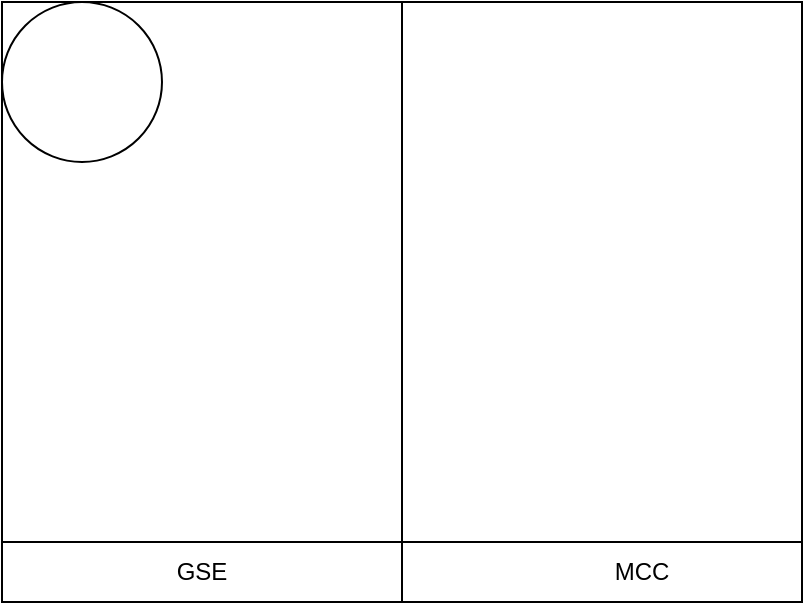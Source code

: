 <mxfile>
    <diagram id="hAEStZOGTpkluUHSlXIf" name="Page-1">
        <mxGraphModel dx="467" dy="461" grid="1" gridSize="10" guides="1" tooltips="1" connect="1" arrows="1" fold="1" page="1" pageScale="1" pageWidth="827" pageHeight="1169" math="0" shadow="0">
            <root>
                <mxCell id="0"/>
                <mxCell id="1" parent="0"/>
                <mxCell id="2" value="" style="rounded=0;whiteSpace=wrap;html=1;" vertex="1" parent="1">
                    <mxGeometry x="40" y="90" width="200" height="300" as="geometry"/>
                </mxCell>
                <mxCell id="3" value="" style="rounded=0;whiteSpace=wrap;html=1;" vertex="1" parent="1">
                    <mxGeometry x="240" y="90" width="200" height="300" as="geometry"/>
                </mxCell>
                <mxCell id="4" value="MCC" style="text;html=1;strokeColor=none;fillColor=none;align=center;verticalAlign=middle;whiteSpace=wrap;rounded=0;" vertex="1" parent="1">
                    <mxGeometry x="330" y="360" width="60" height="30" as="geometry"/>
                </mxCell>
                <mxCell id="5" value="GSE" style="text;html=1;strokeColor=none;fillColor=none;align=center;verticalAlign=middle;whiteSpace=wrap;rounded=0;" vertex="1" parent="1">
                    <mxGeometry x="110" y="360" width="60" height="30" as="geometry"/>
                </mxCell>
                <mxCell id="7" value="" style="endArrow=none;html=1;" edge="1" parent="1">
                    <mxGeometry width="50" height="50" relative="1" as="geometry">
                        <mxPoint x="40" y="360" as="sourcePoint"/>
                        <mxPoint x="440" y="360" as="targetPoint"/>
                    </mxGeometry>
                </mxCell>
                <mxCell id="8" value="" style="ellipse;whiteSpace=wrap;html=1;aspect=fixed;" vertex="1" parent="1">
                    <mxGeometry x="40" y="90" width="80" height="80" as="geometry"/>
                </mxCell>
            </root>
        </mxGraphModel>
    </diagram>
</mxfile>